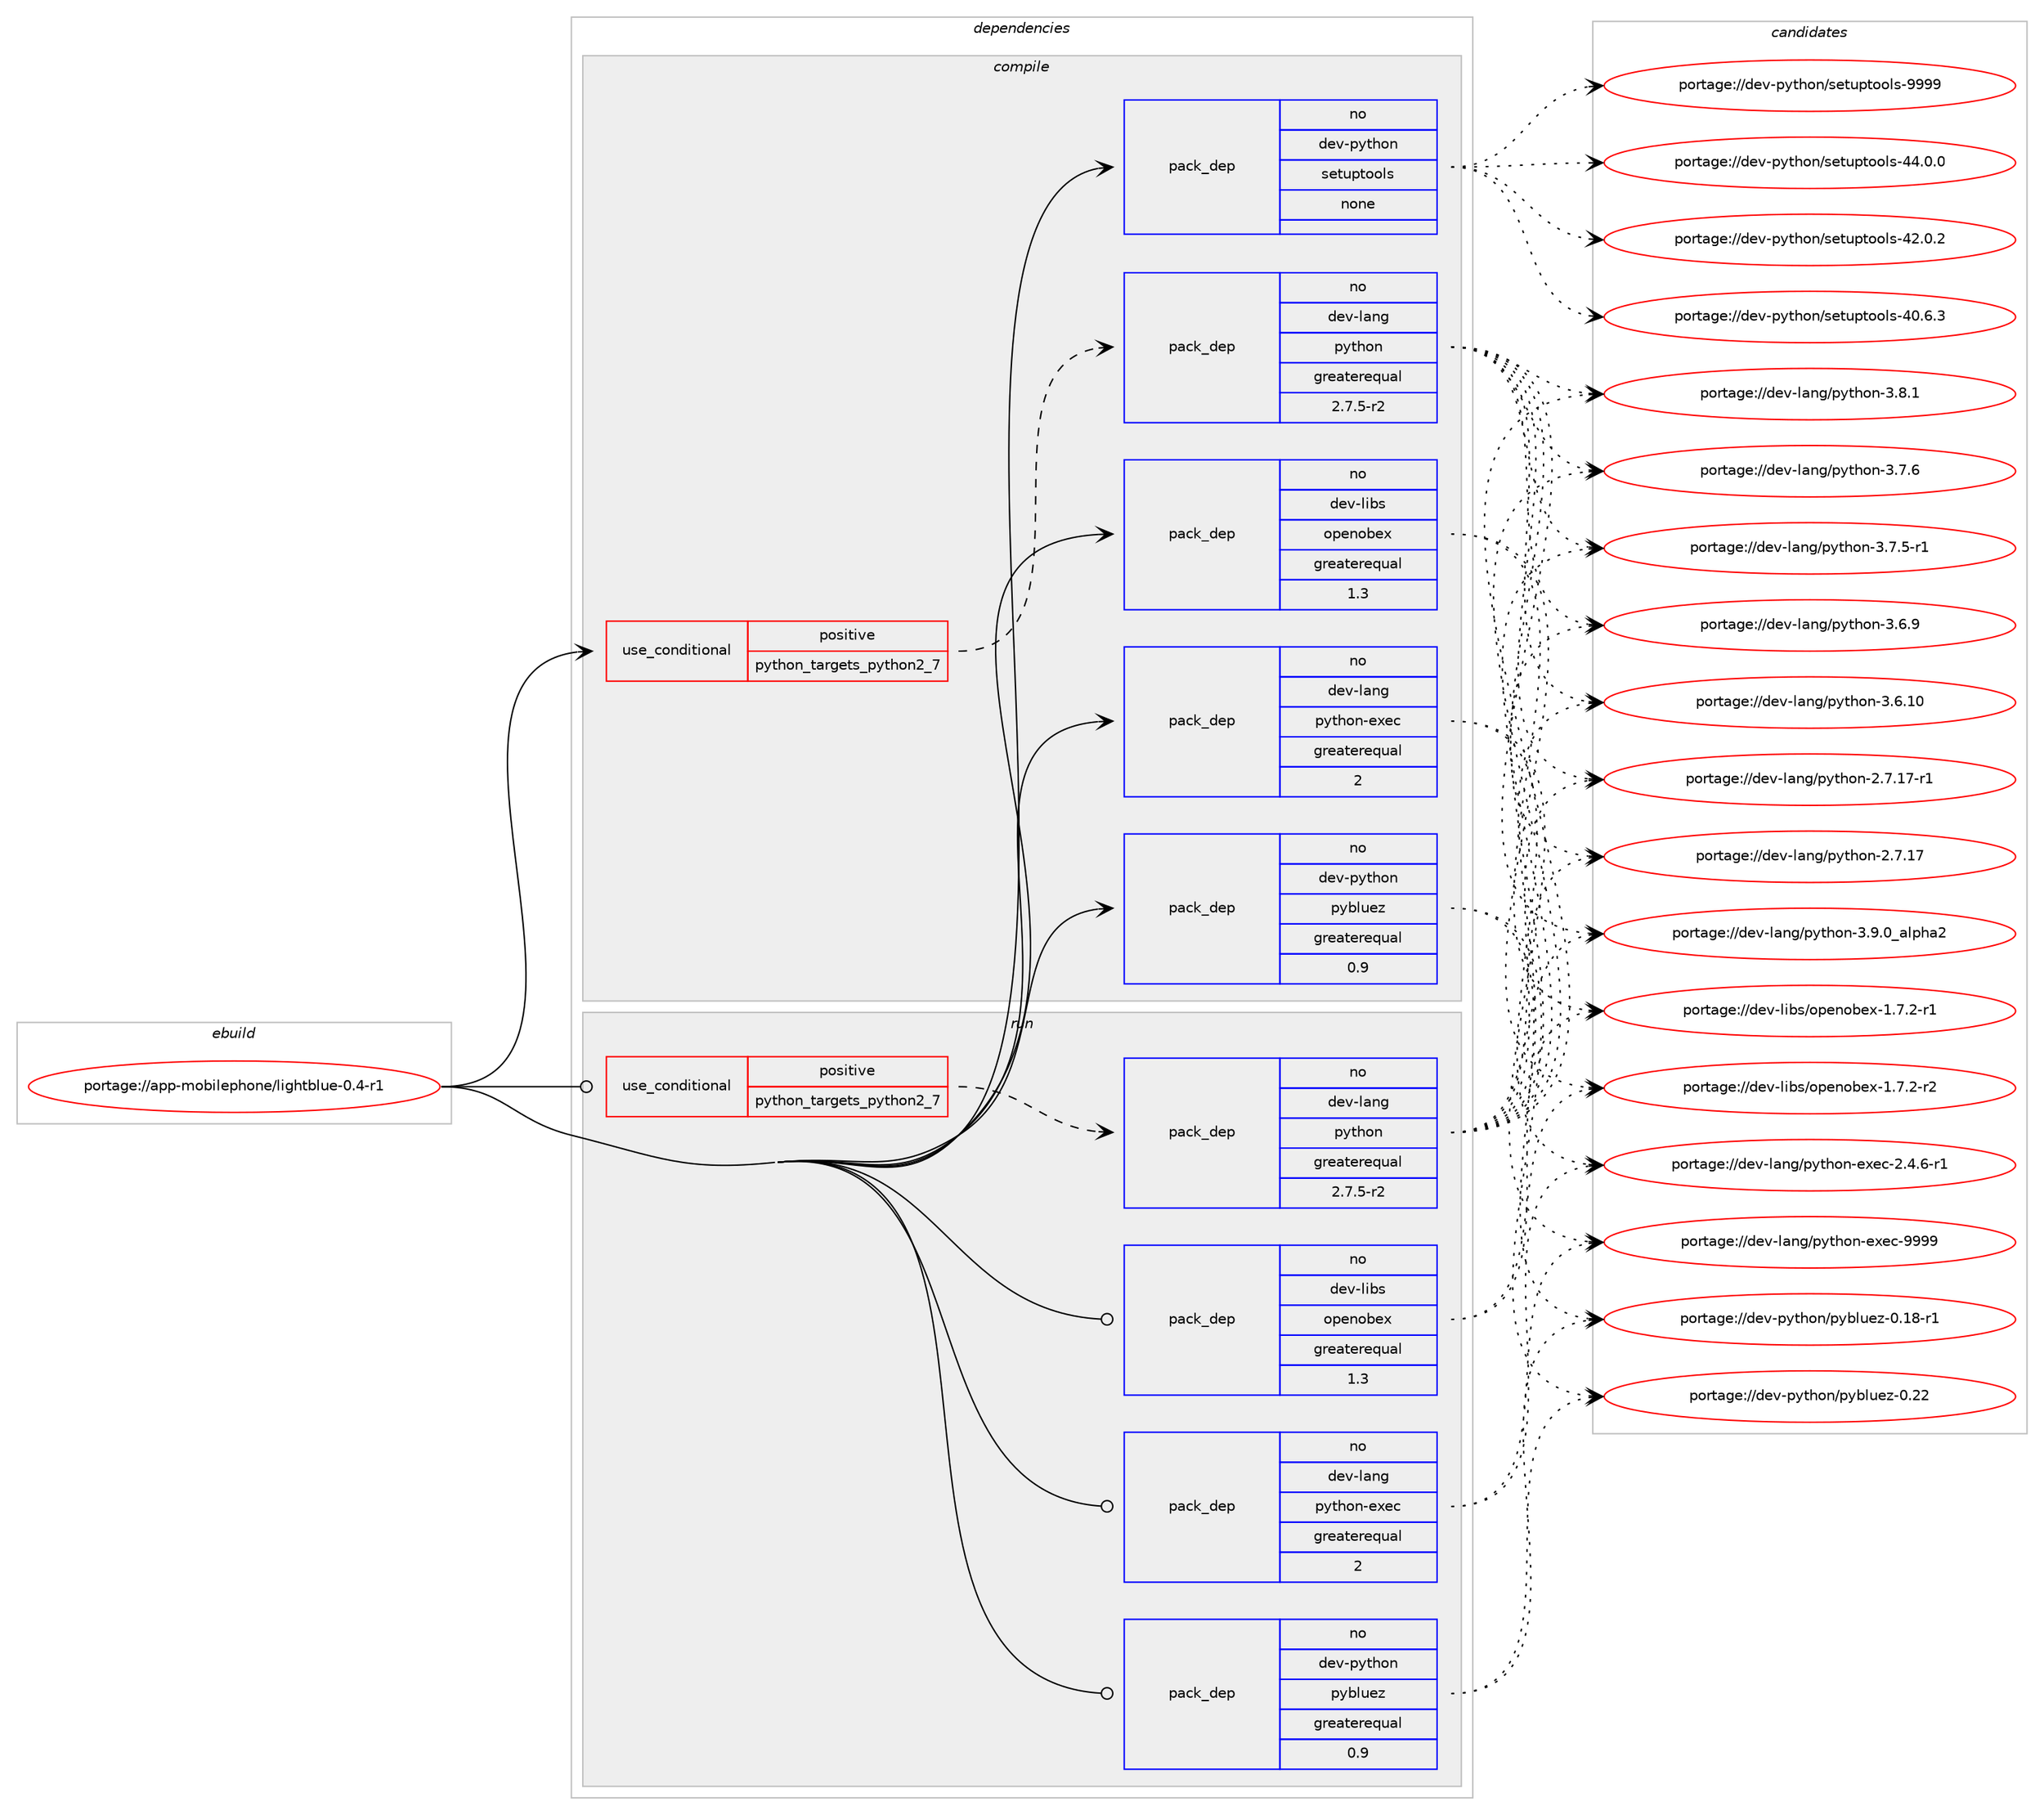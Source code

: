 digraph prolog {

# *************
# Graph options
# *************

newrank=true;
concentrate=true;
compound=true;
graph [rankdir=LR,fontname=Helvetica,fontsize=10,ranksep=1.5];#, ranksep=2.5, nodesep=0.2];
edge  [arrowhead=vee];
node  [fontname=Helvetica,fontsize=10];

# **********
# The ebuild
# **********

subgraph cluster_leftcol {
color=gray;
label=<<i>ebuild</i>>;
id [label="portage://app-mobilephone/lightblue-0.4-r1", color=red, width=4, href="../app-mobilephone/lightblue-0.4-r1.svg"];
}

# ****************
# The dependencies
# ****************

subgraph cluster_midcol {
color=gray;
label=<<i>dependencies</i>>;
subgraph cluster_compile {
fillcolor="#eeeeee";
style=filled;
label=<<i>compile</i>>;
subgraph cond142395 {
dependency608224 [label=<<TABLE BORDER="0" CELLBORDER="1" CELLSPACING="0" CELLPADDING="4"><TR><TD ROWSPAN="3" CELLPADDING="10">use_conditional</TD></TR><TR><TD>positive</TD></TR><TR><TD>python_targets_python2_7</TD></TR></TABLE>>, shape=none, color=red];
subgraph pack457695 {
dependency608225 [label=<<TABLE BORDER="0" CELLBORDER="1" CELLSPACING="0" CELLPADDING="4" WIDTH="220"><TR><TD ROWSPAN="6" CELLPADDING="30">pack_dep</TD></TR><TR><TD WIDTH="110">no</TD></TR><TR><TD>dev-lang</TD></TR><TR><TD>python</TD></TR><TR><TD>greaterequal</TD></TR><TR><TD>2.7.5-r2</TD></TR></TABLE>>, shape=none, color=blue];
}
dependency608224:e -> dependency608225:w [weight=20,style="dashed",arrowhead="vee"];
}
id:e -> dependency608224:w [weight=20,style="solid",arrowhead="vee"];
subgraph pack457696 {
dependency608226 [label=<<TABLE BORDER="0" CELLBORDER="1" CELLSPACING="0" CELLPADDING="4" WIDTH="220"><TR><TD ROWSPAN="6" CELLPADDING="30">pack_dep</TD></TR><TR><TD WIDTH="110">no</TD></TR><TR><TD>dev-lang</TD></TR><TR><TD>python-exec</TD></TR><TR><TD>greaterequal</TD></TR><TR><TD>2</TD></TR></TABLE>>, shape=none, color=blue];
}
id:e -> dependency608226:w [weight=20,style="solid",arrowhead="vee"];
subgraph pack457697 {
dependency608227 [label=<<TABLE BORDER="0" CELLBORDER="1" CELLSPACING="0" CELLPADDING="4" WIDTH="220"><TR><TD ROWSPAN="6" CELLPADDING="30">pack_dep</TD></TR><TR><TD WIDTH="110">no</TD></TR><TR><TD>dev-libs</TD></TR><TR><TD>openobex</TD></TR><TR><TD>greaterequal</TD></TR><TR><TD>1.3</TD></TR></TABLE>>, shape=none, color=blue];
}
id:e -> dependency608227:w [weight=20,style="solid",arrowhead="vee"];
subgraph pack457698 {
dependency608228 [label=<<TABLE BORDER="0" CELLBORDER="1" CELLSPACING="0" CELLPADDING="4" WIDTH="220"><TR><TD ROWSPAN="6" CELLPADDING="30">pack_dep</TD></TR><TR><TD WIDTH="110">no</TD></TR><TR><TD>dev-python</TD></TR><TR><TD>pybluez</TD></TR><TR><TD>greaterequal</TD></TR><TR><TD>0.9</TD></TR></TABLE>>, shape=none, color=blue];
}
id:e -> dependency608228:w [weight=20,style="solid",arrowhead="vee"];
subgraph pack457699 {
dependency608229 [label=<<TABLE BORDER="0" CELLBORDER="1" CELLSPACING="0" CELLPADDING="4" WIDTH="220"><TR><TD ROWSPAN="6" CELLPADDING="30">pack_dep</TD></TR><TR><TD WIDTH="110">no</TD></TR><TR><TD>dev-python</TD></TR><TR><TD>setuptools</TD></TR><TR><TD>none</TD></TR><TR><TD></TD></TR></TABLE>>, shape=none, color=blue];
}
id:e -> dependency608229:w [weight=20,style="solid",arrowhead="vee"];
}
subgraph cluster_compileandrun {
fillcolor="#eeeeee";
style=filled;
label=<<i>compile and run</i>>;
}
subgraph cluster_run {
fillcolor="#eeeeee";
style=filled;
label=<<i>run</i>>;
subgraph cond142396 {
dependency608230 [label=<<TABLE BORDER="0" CELLBORDER="1" CELLSPACING="0" CELLPADDING="4"><TR><TD ROWSPAN="3" CELLPADDING="10">use_conditional</TD></TR><TR><TD>positive</TD></TR><TR><TD>python_targets_python2_7</TD></TR></TABLE>>, shape=none, color=red];
subgraph pack457700 {
dependency608231 [label=<<TABLE BORDER="0" CELLBORDER="1" CELLSPACING="0" CELLPADDING="4" WIDTH="220"><TR><TD ROWSPAN="6" CELLPADDING="30">pack_dep</TD></TR><TR><TD WIDTH="110">no</TD></TR><TR><TD>dev-lang</TD></TR><TR><TD>python</TD></TR><TR><TD>greaterequal</TD></TR><TR><TD>2.7.5-r2</TD></TR></TABLE>>, shape=none, color=blue];
}
dependency608230:e -> dependency608231:w [weight=20,style="dashed",arrowhead="vee"];
}
id:e -> dependency608230:w [weight=20,style="solid",arrowhead="odot"];
subgraph pack457701 {
dependency608232 [label=<<TABLE BORDER="0" CELLBORDER="1" CELLSPACING="0" CELLPADDING="4" WIDTH="220"><TR><TD ROWSPAN="6" CELLPADDING="30">pack_dep</TD></TR><TR><TD WIDTH="110">no</TD></TR><TR><TD>dev-lang</TD></TR><TR><TD>python-exec</TD></TR><TR><TD>greaterequal</TD></TR><TR><TD>2</TD></TR></TABLE>>, shape=none, color=blue];
}
id:e -> dependency608232:w [weight=20,style="solid",arrowhead="odot"];
subgraph pack457702 {
dependency608233 [label=<<TABLE BORDER="0" CELLBORDER="1" CELLSPACING="0" CELLPADDING="4" WIDTH="220"><TR><TD ROWSPAN="6" CELLPADDING="30">pack_dep</TD></TR><TR><TD WIDTH="110">no</TD></TR><TR><TD>dev-libs</TD></TR><TR><TD>openobex</TD></TR><TR><TD>greaterequal</TD></TR><TR><TD>1.3</TD></TR></TABLE>>, shape=none, color=blue];
}
id:e -> dependency608233:w [weight=20,style="solid",arrowhead="odot"];
subgraph pack457703 {
dependency608234 [label=<<TABLE BORDER="0" CELLBORDER="1" CELLSPACING="0" CELLPADDING="4" WIDTH="220"><TR><TD ROWSPAN="6" CELLPADDING="30">pack_dep</TD></TR><TR><TD WIDTH="110">no</TD></TR><TR><TD>dev-python</TD></TR><TR><TD>pybluez</TD></TR><TR><TD>greaterequal</TD></TR><TR><TD>0.9</TD></TR></TABLE>>, shape=none, color=blue];
}
id:e -> dependency608234:w [weight=20,style="solid",arrowhead="odot"];
}
}

# **************
# The candidates
# **************

subgraph cluster_choices {
rank=same;
color=gray;
label=<<i>candidates</i>>;

subgraph choice457695 {
color=black;
nodesep=1;
choice10010111845108971101034711212111610411111045514657464895971081121049750 [label="portage://dev-lang/python-3.9.0_alpha2", color=red, width=4,href="../dev-lang/python-3.9.0_alpha2.svg"];
choice100101118451089711010347112121116104111110455146564649 [label="portage://dev-lang/python-3.8.1", color=red, width=4,href="../dev-lang/python-3.8.1.svg"];
choice100101118451089711010347112121116104111110455146554654 [label="portage://dev-lang/python-3.7.6", color=red, width=4,href="../dev-lang/python-3.7.6.svg"];
choice1001011184510897110103471121211161041111104551465546534511449 [label="portage://dev-lang/python-3.7.5-r1", color=red, width=4,href="../dev-lang/python-3.7.5-r1.svg"];
choice100101118451089711010347112121116104111110455146544657 [label="portage://dev-lang/python-3.6.9", color=red, width=4,href="../dev-lang/python-3.6.9.svg"];
choice10010111845108971101034711212111610411111045514654464948 [label="portage://dev-lang/python-3.6.10", color=red, width=4,href="../dev-lang/python-3.6.10.svg"];
choice100101118451089711010347112121116104111110455046554649554511449 [label="portage://dev-lang/python-2.7.17-r1", color=red, width=4,href="../dev-lang/python-2.7.17-r1.svg"];
choice10010111845108971101034711212111610411111045504655464955 [label="portage://dev-lang/python-2.7.17", color=red, width=4,href="../dev-lang/python-2.7.17.svg"];
dependency608225:e -> choice10010111845108971101034711212111610411111045514657464895971081121049750:w [style=dotted,weight="100"];
dependency608225:e -> choice100101118451089711010347112121116104111110455146564649:w [style=dotted,weight="100"];
dependency608225:e -> choice100101118451089711010347112121116104111110455146554654:w [style=dotted,weight="100"];
dependency608225:e -> choice1001011184510897110103471121211161041111104551465546534511449:w [style=dotted,weight="100"];
dependency608225:e -> choice100101118451089711010347112121116104111110455146544657:w [style=dotted,weight="100"];
dependency608225:e -> choice10010111845108971101034711212111610411111045514654464948:w [style=dotted,weight="100"];
dependency608225:e -> choice100101118451089711010347112121116104111110455046554649554511449:w [style=dotted,weight="100"];
dependency608225:e -> choice10010111845108971101034711212111610411111045504655464955:w [style=dotted,weight="100"];
}
subgraph choice457696 {
color=black;
nodesep=1;
choice10010111845108971101034711212111610411111045101120101994557575757 [label="portage://dev-lang/python-exec-9999", color=red, width=4,href="../dev-lang/python-exec-9999.svg"];
choice10010111845108971101034711212111610411111045101120101994550465246544511449 [label="portage://dev-lang/python-exec-2.4.6-r1", color=red, width=4,href="../dev-lang/python-exec-2.4.6-r1.svg"];
dependency608226:e -> choice10010111845108971101034711212111610411111045101120101994557575757:w [style=dotted,weight="100"];
dependency608226:e -> choice10010111845108971101034711212111610411111045101120101994550465246544511449:w [style=dotted,weight="100"];
}
subgraph choice457697 {
color=black;
nodesep=1;
choice100101118451081059811547111112101110111981011204549465546504511450 [label="portage://dev-libs/openobex-1.7.2-r2", color=red, width=4,href="../dev-libs/openobex-1.7.2-r2.svg"];
choice100101118451081059811547111112101110111981011204549465546504511449 [label="portage://dev-libs/openobex-1.7.2-r1", color=red, width=4,href="../dev-libs/openobex-1.7.2-r1.svg"];
dependency608227:e -> choice100101118451081059811547111112101110111981011204549465546504511450:w [style=dotted,weight="100"];
dependency608227:e -> choice100101118451081059811547111112101110111981011204549465546504511449:w [style=dotted,weight="100"];
}
subgraph choice457698 {
color=black;
nodesep=1;
choice1001011184511212111610411111047112121981081171011224548465050 [label="portage://dev-python/pybluez-0.22", color=red, width=4,href="../dev-python/pybluez-0.22.svg"];
choice10010111845112121116104111110471121219810811710112245484649564511449 [label="portage://dev-python/pybluez-0.18-r1", color=red, width=4,href="../dev-python/pybluez-0.18-r1.svg"];
dependency608228:e -> choice1001011184511212111610411111047112121981081171011224548465050:w [style=dotted,weight="100"];
dependency608228:e -> choice10010111845112121116104111110471121219810811710112245484649564511449:w [style=dotted,weight="100"];
}
subgraph choice457699 {
color=black;
nodesep=1;
choice10010111845112121116104111110471151011161171121161111111081154557575757 [label="portage://dev-python/setuptools-9999", color=red, width=4,href="../dev-python/setuptools-9999.svg"];
choice100101118451121211161041111104711510111611711211611111110811545525246484648 [label="portage://dev-python/setuptools-44.0.0", color=red, width=4,href="../dev-python/setuptools-44.0.0.svg"];
choice100101118451121211161041111104711510111611711211611111110811545525046484650 [label="portage://dev-python/setuptools-42.0.2", color=red, width=4,href="../dev-python/setuptools-42.0.2.svg"];
choice100101118451121211161041111104711510111611711211611111110811545524846544651 [label="portage://dev-python/setuptools-40.6.3", color=red, width=4,href="../dev-python/setuptools-40.6.3.svg"];
dependency608229:e -> choice10010111845112121116104111110471151011161171121161111111081154557575757:w [style=dotted,weight="100"];
dependency608229:e -> choice100101118451121211161041111104711510111611711211611111110811545525246484648:w [style=dotted,weight="100"];
dependency608229:e -> choice100101118451121211161041111104711510111611711211611111110811545525046484650:w [style=dotted,weight="100"];
dependency608229:e -> choice100101118451121211161041111104711510111611711211611111110811545524846544651:w [style=dotted,weight="100"];
}
subgraph choice457700 {
color=black;
nodesep=1;
choice10010111845108971101034711212111610411111045514657464895971081121049750 [label="portage://dev-lang/python-3.9.0_alpha2", color=red, width=4,href="../dev-lang/python-3.9.0_alpha2.svg"];
choice100101118451089711010347112121116104111110455146564649 [label="portage://dev-lang/python-3.8.1", color=red, width=4,href="../dev-lang/python-3.8.1.svg"];
choice100101118451089711010347112121116104111110455146554654 [label="portage://dev-lang/python-3.7.6", color=red, width=4,href="../dev-lang/python-3.7.6.svg"];
choice1001011184510897110103471121211161041111104551465546534511449 [label="portage://dev-lang/python-3.7.5-r1", color=red, width=4,href="../dev-lang/python-3.7.5-r1.svg"];
choice100101118451089711010347112121116104111110455146544657 [label="portage://dev-lang/python-3.6.9", color=red, width=4,href="../dev-lang/python-3.6.9.svg"];
choice10010111845108971101034711212111610411111045514654464948 [label="portage://dev-lang/python-3.6.10", color=red, width=4,href="../dev-lang/python-3.6.10.svg"];
choice100101118451089711010347112121116104111110455046554649554511449 [label="portage://dev-lang/python-2.7.17-r1", color=red, width=4,href="../dev-lang/python-2.7.17-r1.svg"];
choice10010111845108971101034711212111610411111045504655464955 [label="portage://dev-lang/python-2.7.17", color=red, width=4,href="../dev-lang/python-2.7.17.svg"];
dependency608231:e -> choice10010111845108971101034711212111610411111045514657464895971081121049750:w [style=dotted,weight="100"];
dependency608231:e -> choice100101118451089711010347112121116104111110455146564649:w [style=dotted,weight="100"];
dependency608231:e -> choice100101118451089711010347112121116104111110455146554654:w [style=dotted,weight="100"];
dependency608231:e -> choice1001011184510897110103471121211161041111104551465546534511449:w [style=dotted,weight="100"];
dependency608231:e -> choice100101118451089711010347112121116104111110455146544657:w [style=dotted,weight="100"];
dependency608231:e -> choice10010111845108971101034711212111610411111045514654464948:w [style=dotted,weight="100"];
dependency608231:e -> choice100101118451089711010347112121116104111110455046554649554511449:w [style=dotted,weight="100"];
dependency608231:e -> choice10010111845108971101034711212111610411111045504655464955:w [style=dotted,weight="100"];
}
subgraph choice457701 {
color=black;
nodesep=1;
choice10010111845108971101034711212111610411111045101120101994557575757 [label="portage://dev-lang/python-exec-9999", color=red, width=4,href="../dev-lang/python-exec-9999.svg"];
choice10010111845108971101034711212111610411111045101120101994550465246544511449 [label="portage://dev-lang/python-exec-2.4.6-r1", color=red, width=4,href="../dev-lang/python-exec-2.4.6-r1.svg"];
dependency608232:e -> choice10010111845108971101034711212111610411111045101120101994557575757:w [style=dotted,weight="100"];
dependency608232:e -> choice10010111845108971101034711212111610411111045101120101994550465246544511449:w [style=dotted,weight="100"];
}
subgraph choice457702 {
color=black;
nodesep=1;
choice100101118451081059811547111112101110111981011204549465546504511450 [label="portage://dev-libs/openobex-1.7.2-r2", color=red, width=4,href="../dev-libs/openobex-1.7.2-r2.svg"];
choice100101118451081059811547111112101110111981011204549465546504511449 [label="portage://dev-libs/openobex-1.7.2-r1", color=red, width=4,href="../dev-libs/openobex-1.7.2-r1.svg"];
dependency608233:e -> choice100101118451081059811547111112101110111981011204549465546504511450:w [style=dotted,weight="100"];
dependency608233:e -> choice100101118451081059811547111112101110111981011204549465546504511449:w [style=dotted,weight="100"];
}
subgraph choice457703 {
color=black;
nodesep=1;
choice1001011184511212111610411111047112121981081171011224548465050 [label="portage://dev-python/pybluez-0.22", color=red, width=4,href="../dev-python/pybluez-0.22.svg"];
choice10010111845112121116104111110471121219810811710112245484649564511449 [label="portage://dev-python/pybluez-0.18-r1", color=red, width=4,href="../dev-python/pybluez-0.18-r1.svg"];
dependency608234:e -> choice1001011184511212111610411111047112121981081171011224548465050:w [style=dotted,weight="100"];
dependency608234:e -> choice10010111845112121116104111110471121219810811710112245484649564511449:w [style=dotted,weight="100"];
}
}

}

